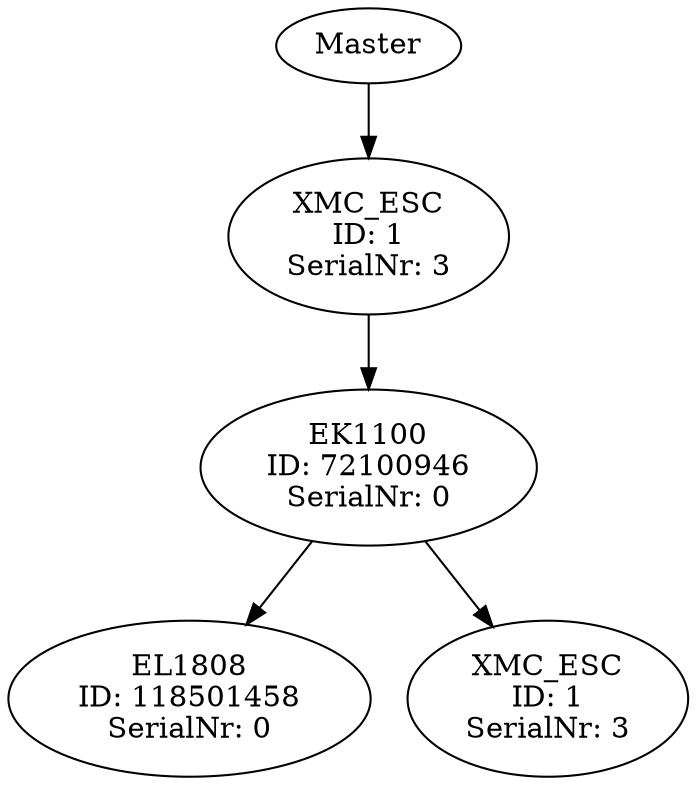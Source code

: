 digraph G {

node_0 [label="Master"]
node_1 [label="XMC_ESC\nID: 1\nSerialNr: 3"];
node_0 -> node_1;
node_2 [label="EK1100\nID: 72100946\nSerialNr: 0"];
node_1 -> node_2;
node_3 [label="EL1808\nID: 118501458\nSerialNr: 0"];
node_2 -> node_3;
node_4 [label="XMC_ESC\nID: 1\nSerialNr: 3"];
node_2 -> node_4;
}
